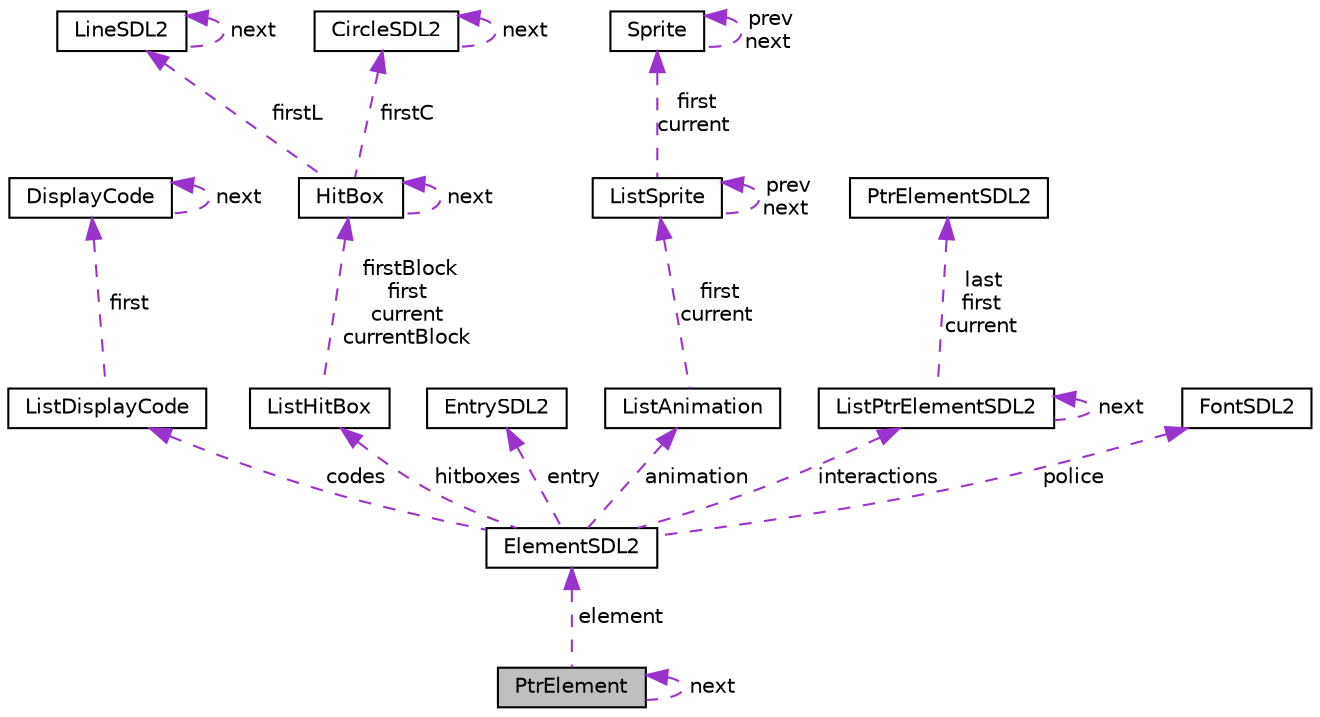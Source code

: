 digraph "PtrElement"
{
  edge [fontname="Helvetica",fontsize="10",labelfontname="Helvetica",labelfontsize="10"];
  node [fontname="Helvetica",fontsize="10",shape=record];
  Node1 [label="PtrElement",height=0.2,width=0.4,color="black", fillcolor="grey75", style="filled", fontcolor="black"];
  Node2 -> Node1 [dir="back",color="darkorchid3",fontsize="10",style="dashed",label=" element" ,fontname="Helvetica"];
  Node2 [label="ElementSDL2",height=0.2,width=0.4,color="black", fillcolor="white", style="filled",URL="$structElementSDL2.html",tooltip="All the informations of an element. "];
  Node3 -> Node2 [dir="back",color="darkorchid3",fontsize="10",style="dashed",label=" codes" ,fontname="Helvetica"];
  Node3 [label="ListDisplayCode",height=0.2,width=0.4,color="black", fillcolor="white", style="filled",URL="$structListDisplayCode.html",tooltip="List of display codes. "];
  Node4 -> Node3 [dir="back",color="darkorchid3",fontsize="10",style="dashed",label=" first" ,fontname="Helvetica"];
  Node4 [label="DisplayCode",height=0.2,width=0.4,color="black", fillcolor="white", style="filled",URL="$structDisplayCode.html",tooltip="Display code containing the plan and a flag to indicate if it is displaied. "];
  Node4 -> Node4 [dir="back",color="darkorchid3",fontsize="10",style="dashed",label=" next" ,fontname="Helvetica"];
  Node5 -> Node2 [dir="back",color="darkorchid3",fontsize="10",style="dashed",label=" hitboxes" ,fontname="Helvetica"];
  Node5 [label="ListHitBox",height=0.2,width=0.4,color="black", fillcolor="white", style="filled",URL="$structListHitBox.html",tooltip="Collection of hit boxes. "];
  Node6 -> Node5 [dir="back",color="darkorchid3",fontsize="10",style="dashed",label=" firstBlock\nfirst\ncurrent\ncurrentBlock" ,fontname="Helvetica"];
  Node6 [label="HitBox",height=0.2,width=0.4,color="black", fillcolor="white", style="filled",URL="$structHitBox.html",tooltip="Represente a hit boxe which is a collection of LineSDL2 (defining a convexe polygon) and CircleSDL2..."];
  Node7 -> Node6 [dir="back",color="darkorchid3",fontsize="10",style="dashed",label=" firstL" ,fontname="Helvetica"];
  Node7 [label="LineSDL2",height=0.2,width=0.4,color="black", fillcolor="white", style="filled",URL="$structLineSDL2.html",tooltip="Represente a line which delimitate a hittable surface from a none hittable one. "];
  Node7 -> Node7 [dir="back",color="darkorchid3",fontsize="10",style="dashed",label=" next" ,fontname="Helvetica"];
  Node6 -> Node6 [dir="back",color="darkorchid3",fontsize="10",style="dashed",label=" next" ,fontname="Helvetica"];
  Node8 -> Node6 [dir="back",color="darkorchid3",fontsize="10",style="dashed",label=" firstC" ,fontname="Helvetica"];
  Node8 [label="CircleSDL2",height=0.2,width=0.4,color="black", fillcolor="white", style="filled",URL="$structCircleSDL2.html",tooltip="Represente a hittable ellipse. "];
  Node8 -> Node8 [dir="back",color="darkorchid3",fontsize="10",style="dashed",label=" next" ,fontname="Helvetica"];
  Node9 -> Node2 [dir="back",color="darkorchid3",fontsize="10",style="dashed",label=" entry" ,fontname="Helvetica"];
  Node9 [label="EntrySDL2",height=0.2,width=0.4,color="black", fillcolor="white", style="filled",URL="$structEntrySDL2.html",tooltip="More informations about entry. "];
  Node10 -> Node2 [dir="back",color="darkorchid3",fontsize="10",style="dashed",label=" animation" ,fontname="Helvetica"];
  Node10 [label="ListAnimation",height=0.2,width=0.4,color="black", fillcolor="white", style="filled",URL="$structListAnimation.html",tooltip="a list of animations "];
  Node11 -> Node10 [dir="back",color="darkorchid3",fontsize="10",style="dashed",label=" first\ncurrent" ,fontname="Helvetica"];
  Node11 [label="ListSprite",height=0.2,width=0.4,color="black", fillcolor="white", style="filled",URL="$structListSprite.html",tooltip="all steps of an animation "];
  Node12 -> Node11 [dir="back",color="darkorchid3",fontsize="10",style="dashed",label=" first\ncurrent" ,fontname="Helvetica"];
  Node12 [label="Sprite",height=0.2,width=0.4,color="black", fillcolor="white", style="filled",URL="$structSprite.html",tooltip="informations about a step of an animation "];
  Node12 -> Node12 [dir="back",color="darkorchid3",fontsize="10",style="dashed",label=" prev\nnext" ,fontname="Helvetica"];
  Node11 -> Node11 [dir="back",color="darkorchid3",fontsize="10",style="dashed",label=" prev\nnext" ,fontname="Helvetica"];
  Node13 -> Node2 [dir="back",color="darkorchid3",fontsize="10",style="dashed",label=" interactions" ,fontname="Helvetica"];
  Node13 [label="ListPtrElementSDL2",height=0.2,width=0.4,color="black", fillcolor="white", style="filled",URL="$structListPtrElementSDL2.html",tooltip="List of PtrElementSDL2. "];
  Node14 -> Node13 [dir="back",color="darkorchid3",fontsize="10",style="dashed",label=" last\nfirst\ncurrent" ,fontname="Helvetica"];
  Node14 [label="PtrElementSDL2",height=0.2,width=0.4,color="black", fillcolor="white", style="filled",URL="$structPtrElementSDL2.html",tooltip="Structure used to store elements&#39; pointers in a list of element. "];
  Node13 -> Node13 [dir="back",color="darkorchid3",fontsize="10",style="dashed",label=" next" ,fontname="Helvetica"];
  Node15 -> Node2 [dir="back",color="darkorchid3",fontsize="10",style="dashed",label=" police" ,fontname="Helvetica"];
  Node15 [label="FontSDL2",height=0.2,width=0.4,color="black", fillcolor="white", style="filled",URL="$structFontSDL2.html",tooltip="Informations about SDL2 font. "];
  Node1 -> Node1 [dir="back",color="darkorchid3",fontsize="10",style="dashed",label=" next" ,fontname="Helvetica"];
}
